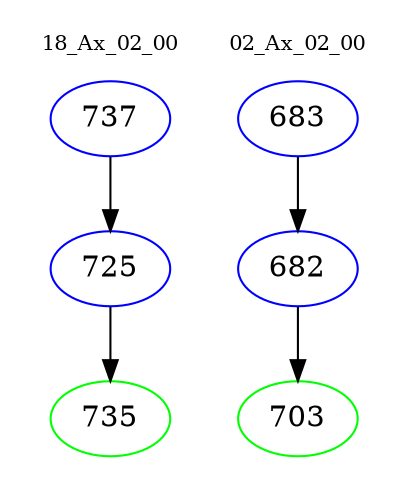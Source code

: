 digraph{
subgraph cluster_0 {
color = white
label = "18_Ax_02_00";
fontsize=10;
T0_737 [label="737", color="blue"]
T0_737 -> T0_725 [color="black"]
T0_725 [label="725", color="blue"]
T0_725 -> T0_735 [color="black"]
T0_735 [label="735", color="green"]
}
subgraph cluster_1 {
color = white
label = "02_Ax_02_00";
fontsize=10;
T1_683 [label="683", color="blue"]
T1_683 -> T1_682 [color="black"]
T1_682 [label="682", color="blue"]
T1_682 -> T1_703 [color="black"]
T1_703 [label="703", color="green"]
}
}
